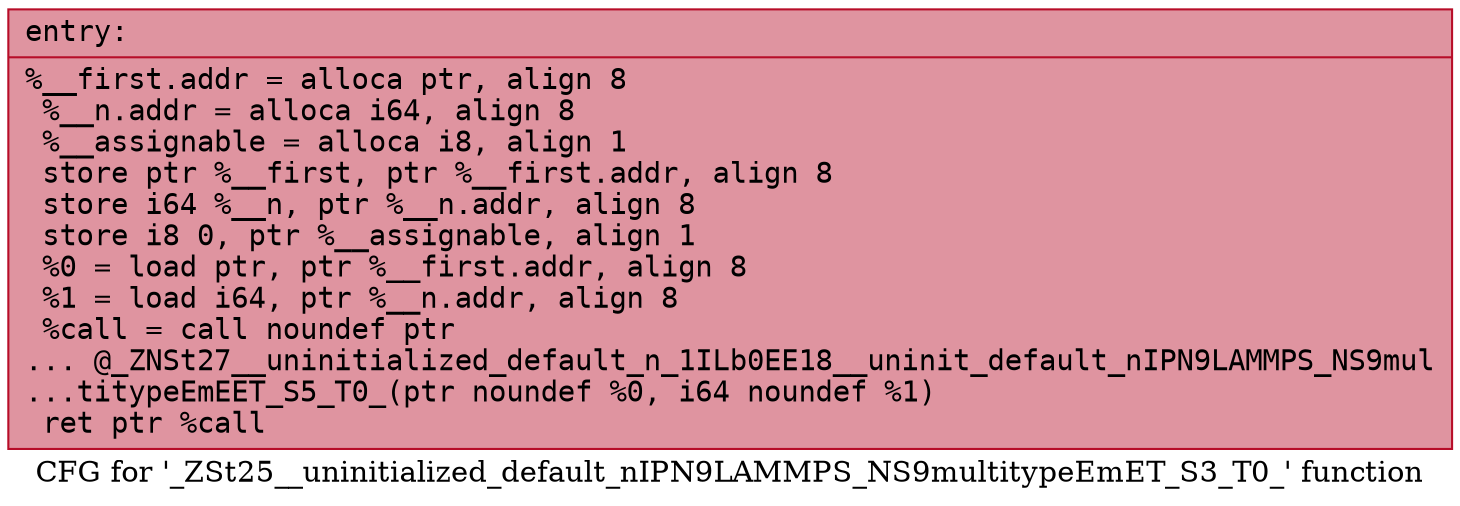 digraph "CFG for '_ZSt25__uninitialized_default_nIPN9LAMMPS_NS9multitypeEmET_S3_T0_' function" {
	label="CFG for '_ZSt25__uninitialized_default_nIPN9LAMMPS_NS9multitypeEmET_S3_T0_' function";

	Node0x55bd405d6070 [shape=record,color="#b70d28ff", style=filled, fillcolor="#b70d2870" fontname="Courier",label="{entry:\l|  %__first.addr = alloca ptr, align 8\l  %__n.addr = alloca i64, align 8\l  %__assignable = alloca i8, align 1\l  store ptr %__first, ptr %__first.addr, align 8\l  store i64 %__n, ptr %__n.addr, align 8\l  store i8 0, ptr %__assignable, align 1\l  %0 = load ptr, ptr %__first.addr, align 8\l  %1 = load i64, ptr %__n.addr, align 8\l  %call = call noundef ptr\l... @_ZNSt27__uninitialized_default_n_1ILb0EE18__uninit_default_nIPN9LAMMPS_NS9mul\l...titypeEmEET_S5_T0_(ptr noundef %0, i64 noundef %1)\l  ret ptr %call\l}"];
}
